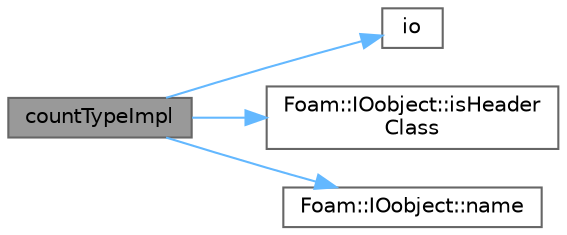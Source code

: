 digraph "countTypeImpl"
{
 // LATEX_PDF_SIZE
  bgcolor="transparent";
  edge [fontname=Helvetica,fontsize=10,labelfontname=Helvetica,labelfontsize=10];
  node [fontname=Helvetica,fontsize=10,shape=box,height=0.2,width=0.4];
  rankdir="LR";
  Node1 [id="Node000001",label="countTypeImpl",height=0.2,width=0.4,color="gray40", fillcolor="grey60", style="filled", fontcolor="black",tooltip=" "];
  Node1 -> Node2 [id="edge1_Node000001_Node000002",color="steelblue1",style="solid",tooltip=" "];
  Node2 [id="Node000002",label="io",height=0.2,width=0.4,color="grey40", fillcolor="white", style="filled",URL="$lagrangian_2reactingParcelFoam_2createMeshesPostProcess_8H.html#a5b4575252c9e475bd8784f80e445a82d",tooltip=" "];
  Node1 -> Node3 [id="edge2_Node000001_Node000003",color="steelblue1",style="solid",tooltip=" "];
  Node3 [id="Node000003",label="Foam::IOobject::isHeader\lClass",height=0.2,width=0.4,color="grey40", fillcolor="white", style="filled",URL="$classFoam_1_1IOobject.html#a130338887183ff5570be0a4562d30576",tooltip=" "];
  Node1 -> Node4 [id="edge3_Node000001_Node000004",color="steelblue1",style="solid",tooltip=" "];
  Node4 [id="Node000004",label="Foam::IOobject::name",height=0.2,width=0.4,color="grey40", fillcolor="white", style="filled",URL="$classFoam_1_1IOobject.html#a19bad5682ac7f021cc3a66fcfaa98c8e",tooltip=" "];
}
